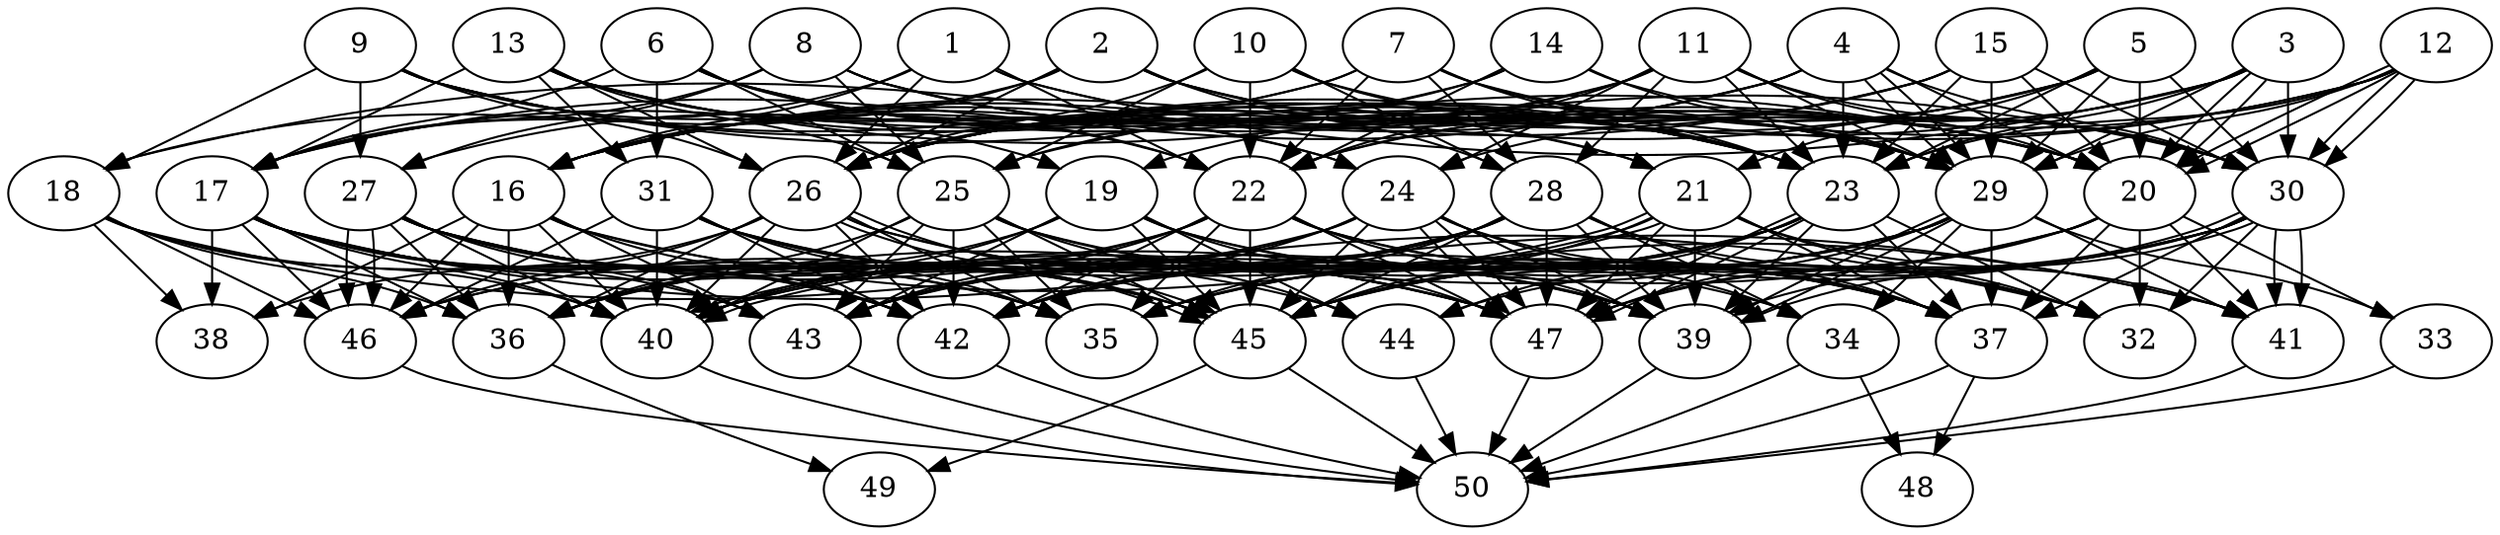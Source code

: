 // DAG automatically generated by daggen at Thu Oct  3 14:07:56 2019
// ./daggen --dot -n 50 --ccr 0.3 --fat 0.7 --regular 0.9 --density 0.9 --mindata 5242880 --maxdata 52428800 
digraph G {
  1 [size="131857067", alpha="0.01", expect_size="39557120"] 
  1 -> 16 [size ="39557120"]
  1 -> 17 [size ="39557120"]
  1 -> 20 [size ="39557120"]
  1 -> 22 [size ="39557120"]
  1 -> 26 [size ="39557120"]
  1 -> 29 [size ="39557120"]
  2 [size="123187200", alpha="0.13", expect_size="36956160"] 
  2 -> 16 [size ="36956160"]
  2 -> 18 [size ="36956160"]
  2 -> 20 [size ="36956160"]
  2 -> 23 [size ="36956160"]
  2 -> 26 [size ="36956160"]
  2 -> 28 [size ="36956160"]
  2 -> 29 [size ="36956160"]
  3 [size="123886933", alpha="0.15", expect_size="37166080"] 
  3 -> 18 [size ="37166080"]
  3 -> 20 [size ="37166080"]
  3 -> 20 [size ="37166080"]
  3 -> 23 [size ="37166080"]
  3 -> 24 [size ="37166080"]
  3 -> 26 [size ="37166080"]
  3 -> 29 [size ="37166080"]
  3 -> 30 [size ="37166080"]
  4 [size="39990613", alpha="0.18", expect_size="11997184"] 
  4 -> 16 [size ="11997184"]
  4 -> 17 [size ="11997184"]
  4 -> 20 [size ="11997184"]
  4 -> 23 [size ="11997184"]
  4 -> 26 [size ="11997184"]
  4 -> 29 [size ="11997184"]
  4 -> 29 [size ="11997184"]
  4 -> 30 [size ="11997184"]
  5 [size="61948587", alpha="0.19", expect_size="18584576"] 
  5 -> 16 [size ="18584576"]
  5 -> 20 [size ="18584576"]
  5 -> 21 [size ="18584576"]
  5 -> 22 [size ="18584576"]
  5 -> 23 [size ="18584576"]
  5 -> 26 [size ="18584576"]
  5 -> 29 [size ="18584576"]
  5 -> 30 [size ="18584576"]
  6 [size="140247040", alpha="0.05", expect_size="42074112"] 
  6 -> 17 [size ="42074112"]
  6 -> 22 [size ="42074112"]
  6 -> 23 [size ="42074112"]
  6 -> 24 [size ="42074112"]
  6 -> 25 [size ="42074112"]
  6 -> 29 [size ="42074112"]
  6 -> 31 [size ="42074112"]
  7 [size="70161067", alpha="0.08", expect_size="21048320"] 
  7 -> 17 [size ="21048320"]
  7 -> 22 [size ="21048320"]
  7 -> 23 [size ="21048320"]
  7 -> 27 [size ="21048320"]
  7 -> 28 [size ="21048320"]
  7 -> 29 [size ="21048320"]
  7 -> 30 [size ="21048320"]
  8 [size="100140373", alpha="0.03", expect_size="30042112"] 
  8 -> 17 [size ="30042112"]
  8 -> 20 [size ="30042112"]
  8 -> 21 [size ="30042112"]
  8 -> 23 [size ="30042112"]
  8 -> 25 [size ="30042112"]
  8 -> 27 [size ="30042112"]
  9 [size="111264427", alpha="0.19", expect_size="33379328"] 
  9 -> 18 [size ="33379328"]
  9 -> 19 [size ="33379328"]
  9 -> 20 [size ="33379328"]
  9 -> 21 [size ="33379328"]
  9 -> 23 [size ="33379328"]
  9 -> 26 [size ="33379328"]
  9 -> 27 [size ="33379328"]
  10 [size="39994027", alpha="0.18", expect_size="11998208"] 
  10 -> 20 [size ="11998208"]
  10 -> 22 [size ="11998208"]
  10 -> 23 [size ="11998208"]
  10 -> 25 [size ="11998208"]
  10 -> 26 [size ="11998208"]
  10 -> 28 [size ="11998208"]
  11 [size="173687467", alpha="0.10", expect_size="52106240"] 
  11 -> 16 [size ="52106240"]
  11 -> 20 [size ="52106240"]
  11 -> 22 [size ="52106240"]
  11 -> 23 [size ="52106240"]
  11 -> 24 [size ="52106240"]
  11 -> 25 [size ="52106240"]
  11 -> 28 [size ="52106240"]
  11 -> 29 [size ="52106240"]
  11 -> 30 [size ="52106240"]
  12 [size="26671787", alpha="0.14", expect_size="8001536"] 
  12 -> 20 [size ="8001536"]
  12 -> 20 [size ="8001536"]
  12 -> 22 [size ="8001536"]
  12 -> 23 [size ="8001536"]
  12 -> 25 [size ="8001536"]
  12 -> 26 [size ="8001536"]
  12 -> 29 [size ="8001536"]
  12 -> 30 [size ="8001536"]
  12 -> 30 [size ="8001536"]
  13 [size="128682667", alpha="0.02", expect_size="38604800"] 
  13 -> 17 [size ="38604800"]
  13 -> 22 [size ="38604800"]
  13 -> 23 [size ="38604800"]
  13 -> 24 [size ="38604800"]
  13 -> 25 [size ="38604800"]
  13 -> 26 [size ="38604800"]
  13 -> 30 [size ="38604800"]
  13 -> 31 [size ="38604800"]
  14 [size="90053973", alpha="0.03", expect_size="27016192"] 
  14 -> 16 [size ="27016192"]
  14 -> 22 [size ="27016192"]
  14 -> 26 [size ="27016192"]
  14 -> 29 [size ="27016192"]
  14 -> 30 [size ="27016192"]
  15 [size="73523200", alpha="0.07", expect_size="22056960"] 
  15 -> 16 [size ="22056960"]
  15 -> 19 [size ="22056960"]
  15 -> 20 [size ="22056960"]
  15 -> 23 [size ="22056960"]
  15 -> 26 [size ="22056960"]
  15 -> 29 [size ="22056960"]
  15 -> 30 [size ="22056960"]
  16 [size="66242560", alpha="0.10", expect_size="19872768"] 
  16 -> 36 [size ="19872768"]
  16 -> 38 [size ="19872768"]
  16 -> 40 [size ="19872768"]
  16 -> 41 [size ="19872768"]
  16 -> 42 [size ="19872768"]
  16 -> 43 [size ="19872768"]
  16 -> 46 [size ="19872768"]
  16 -> 47 [size ="19872768"]
  17 [size="103819947", alpha="0.15", expect_size="31145984"] 
  17 -> 35 [size ="31145984"]
  17 -> 36 [size ="31145984"]
  17 -> 38 [size ="31145984"]
  17 -> 40 [size ="31145984"]
  17 -> 41 [size ="31145984"]
  17 -> 42 [size ="31145984"]
  17 -> 43 [size ="31145984"]
  17 -> 45 [size ="31145984"]
  17 -> 46 [size ="31145984"]
  17 -> 47 [size ="31145984"]
  18 [size="168506027", alpha="0.05", expect_size="50551808"] 
  18 -> 32 [size ="50551808"]
  18 -> 36 [size ="50551808"]
  18 -> 38 [size ="50551808"]
  18 -> 40 [size ="50551808"]
  18 -> 42 [size ="50551808"]
  18 -> 46 [size ="50551808"]
  19 [size="32389120", alpha="0.10", expect_size="9716736"] 
  19 -> 34 [size ="9716736"]
  19 -> 36 [size ="9716736"]
  19 -> 37 [size ="9716736"]
  19 -> 40 [size ="9716736"]
  19 -> 43 [size ="9716736"]
  19 -> 44 [size ="9716736"]
  19 -> 45 [size ="9716736"]
  19 -> 47 [size ="9716736"]
  20 [size="25272320", alpha="0.14", expect_size="7581696"] 
  20 -> 32 [size ="7581696"]
  20 -> 33 [size ="7581696"]
  20 -> 35 [size ="7581696"]
  20 -> 37 [size ="7581696"]
  20 -> 40 [size ="7581696"]
  20 -> 41 [size ="7581696"]
  20 -> 45 [size ="7581696"]
  20 -> 47 [size ="7581696"]
  21 [size="170096640", alpha="0.12", expect_size="51028992"] 
  21 -> 32 [size ="51028992"]
  21 -> 37 [size ="51028992"]
  21 -> 39 [size ="51028992"]
  21 -> 40 [size ="51028992"]
  21 -> 40 [size ="51028992"]
  21 -> 41 [size ="51028992"]
  21 -> 43 [size ="51028992"]
  21 -> 45 [size ="51028992"]
  21 -> 47 [size ="51028992"]
  22 [size="94252373", alpha="0.03", expect_size="28275712"] 
  22 -> 32 [size ="28275712"]
  22 -> 35 [size ="28275712"]
  22 -> 36 [size ="28275712"]
  22 -> 37 [size ="28275712"]
  22 -> 39 [size ="28275712"]
  22 -> 40 [size ="28275712"]
  22 -> 42 [size ="28275712"]
  22 -> 43 [size ="28275712"]
  22 -> 45 [size ="28275712"]
  22 -> 47 [size ="28275712"]
  23 [size="48295253", alpha="0.08", expect_size="14488576"] 
  23 -> 32 [size ="14488576"]
  23 -> 35 [size ="14488576"]
  23 -> 37 [size ="14488576"]
  23 -> 39 [size ="14488576"]
  23 -> 40 [size ="14488576"]
  23 -> 42 [size ="14488576"]
  23 -> 44 [size ="14488576"]
  23 -> 45 [size ="14488576"]
  23 -> 47 [size ="14488576"]
  23 -> 47 [size ="14488576"]
  24 [size="61532160", alpha="0.16", expect_size="18459648"] 
  24 -> 34 [size ="18459648"]
  24 -> 37 [size ="18459648"]
  24 -> 39 [size ="18459648"]
  24 -> 42 [size ="18459648"]
  24 -> 43 [size ="18459648"]
  24 -> 45 [size ="18459648"]
  24 -> 46 [size ="18459648"]
  24 -> 47 [size ="18459648"]
  24 -> 47 [size ="18459648"]
  25 [size="81431893", alpha="0.10", expect_size="24429568"] 
  25 -> 35 [size ="24429568"]
  25 -> 36 [size ="24429568"]
  25 -> 37 [size ="24429568"]
  25 -> 39 [size ="24429568"]
  25 -> 40 [size ="24429568"]
  25 -> 42 [size ="24429568"]
  25 -> 43 [size ="24429568"]
  25 -> 44 [size ="24429568"]
  25 -> 45 [size ="24429568"]
  26 [size="135396693", alpha="0.19", expect_size="40619008"] 
  26 -> 35 [size ="40619008"]
  26 -> 36 [size ="40619008"]
  26 -> 37 [size ="40619008"]
  26 -> 38 [size ="40619008"]
  26 -> 39 [size ="40619008"]
  26 -> 40 [size ="40619008"]
  26 -> 42 [size ="40619008"]
  26 -> 45 [size ="40619008"]
  26 -> 45 [size ="40619008"]
  26 -> 46 [size ="40619008"]
  27 [size="52964693", alpha="0.15", expect_size="15889408"] 
  27 -> 35 [size ="15889408"]
  27 -> 36 [size ="15889408"]
  27 -> 39 [size ="15889408"]
  27 -> 40 [size ="15889408"]
  27 -> 42 [size ="15889408"]
  27 -> 43 [size ="15889408"]
  27 -> 44 [size ="15889408"]
  27 -> 45 [size ="15889408"]
  27 -> 46 [size ="15889408"]
  27 -> 46 [size ="15889408"]
  27 -> 47 [size ="15889408"]
  28 [size="168024747", alpha="0.01", expect_size="50407424"] 
  28 -> 32 [size ="50407424"]
  28 -> 34 [size ="50407424"]
  28 -> 35 [size ="50407424"]
  28 -> 36 [size ="50407424"]
  28 -> 37 [size ="50407424"]
  28 -> 39 [size ="50407424"]
  28 -> 42 [size ="50407424"]
  28 -> 45 [size ="50407424"]
  28 -> 46 [size ="50407424"]
  28 -> 47 [size ="50407424"]
  29 [size="53244587", alpha="0.19", expect_size="15973376"] 
  29 -> 33 [size ="15973376"]
  29 -> 34 [size ="15973376"]
  29 -> 36 [size ="15973376"]
  29 -> 37 [size ="15973376"]
  29 -> 39 [size ="15973376"]
  29 -> 39 [size ="15973376"]
  29 -> 41 [size ="15973376"]
  29 -> 42 [size ="15973376"]
  29 -> 43 [size ="15973376"]
  29 -> 45 [size ="15973376"]
  29 -> 47 [size ="15973376"]
  30 [size="133474987", alpha="0.01", expect_size="40042496"] 
  30 -> 32 [size ="40042496"]
  30 -> 35 [size ="40042496"]
  30 -> 37 [size ="40042496"]
  30 -> 39 [size ="40042496"]
  30 -> 39 [size ="40042496"]
  30 -> 41 [size ="40042496"]
  30 -> 41 [size ="40042496"]
  30 -> 42 [size ="40042496"]
  30 -> 44 [size ="40042496"]
  30 -> 45 [size ="40042496"]
  30 -> 47 [size ="40042496"]
  31 [size="83985067", alpha="0.02", expect_size="25195520"] 
  31 -> 35 [size ="25195520"]
  31 -> 39 [size ="25195520"]
  31 -> 40 [size ="25195520"]
  31 -> 42 [size ="25195520"]
  31 -> 45 [size ="25195520"]
  31 -> 46 [size ="25195520"]
  31 -> 47 [size ="25195520"]
  32 [size="19162453", alpha="0.04", expect_size="5748736"] 
  33 [size="44718080", alpha="0.00", expect_size="13415424"] 
  33 -> 50 [size ="13415424"]
  34 [size="109776213", alpha="0.06", expect_size="32932864"] 
  34 -> 48 [size ="32932864"]
  34 -> 50 [size ="32932864"]
  35 [size="79571627", alpha="0.18", expect_size="23871488"] 
  36 [size="155859627", alpha="0.17", expect_size="46757888"] 
  36 -> 49 [size ="46757888"]
  37 [size="146845013", alpha="0.07", expect_size="44053504"] 
  37 -> 48 [size ="44053504"]
  37 -> 50 [size ="44053504"]
  38 [size="105212587", alpha="0.16", expect_size="31563776"] 
  39 [size="113629867", alpha="0.07", expect_size="34088960"] 
  39 -> 50 [size ="34088960"]
  40 [size="108595200", alpha="0.19", expect_size="32578560"] 
  40 -> 50 [size ="32578560"]
  41 [size="112633173", alpha="0.10", expect_size="33789952"] 
  41 -> 50 [size ="33789952"]
  42 [size="124665173", alpha="0.12", expect_size="37399552"] 
  42 -> 50 [size ="37399552"]
  43 [size="153893547", alpha="0.17", expect_size="46168064"] 
  43 -> 50 [size ="46168064"]
  44 [size="154241707", alpha="0.07", expect_size="46272512"] 
  44 -> 50 [size ="46272512"]
  45 [size="41000960", alpha="0.06", expect_size="12300288"] 
  45 -> 49 [size ="12300288"]
  45 -> 50 [size ="12300288"]
  46 [size="27504640", alpha="0.20", expect_size="8251392"] 
  46 -> 50 [size ="8251392"]
  47 [size="162525867", alpha="0.18", expect_size="48757760"] 
  47 -> 50 [size ="48757760"]
  48 [size="60545707", alpha="0.15", expect_size="18163712"] 
  49 [size="29883733", alpha="0.17", expect_size="8965120"] 
  50 [size="85456213", alpha="0.14", expect_size="25636864"] 
}
